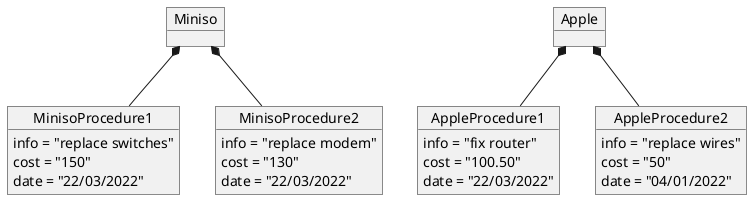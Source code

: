 @startuml
Object Miniso

object MinisoProcedure1
MinisoProcedure1 : info = "replace switches"
MinisoProcedure1 : cost = "150"
MinisoProcedure1 : date = "22/03/2022"
object MinisoProcedure2
MinisoProcedure2 : info = "replace modem"
MinisoProcedure2 : cost = "130"
MinisoProcedure2 : date = "22/03/2022"

Miniso *-- MinisoProcedure1
Miniso *-- MinisoProcedure2

object Apple

object AppleProcedure1
AppleProcedure1 : info = "fix router"
AppleProcedure1 : cost = "100.50"
AppleProcedure1 : date = "22/03/2022"


object AppleProcedure2
AppleProcedure2 : info = "replace wires"
AppleProcedure2 : cost = "50"
AppleProcedure2 : date = "04/01/2022"

Apple *-- AppleProcedure1
Apple *-- AppleProcedure2
@enduml
